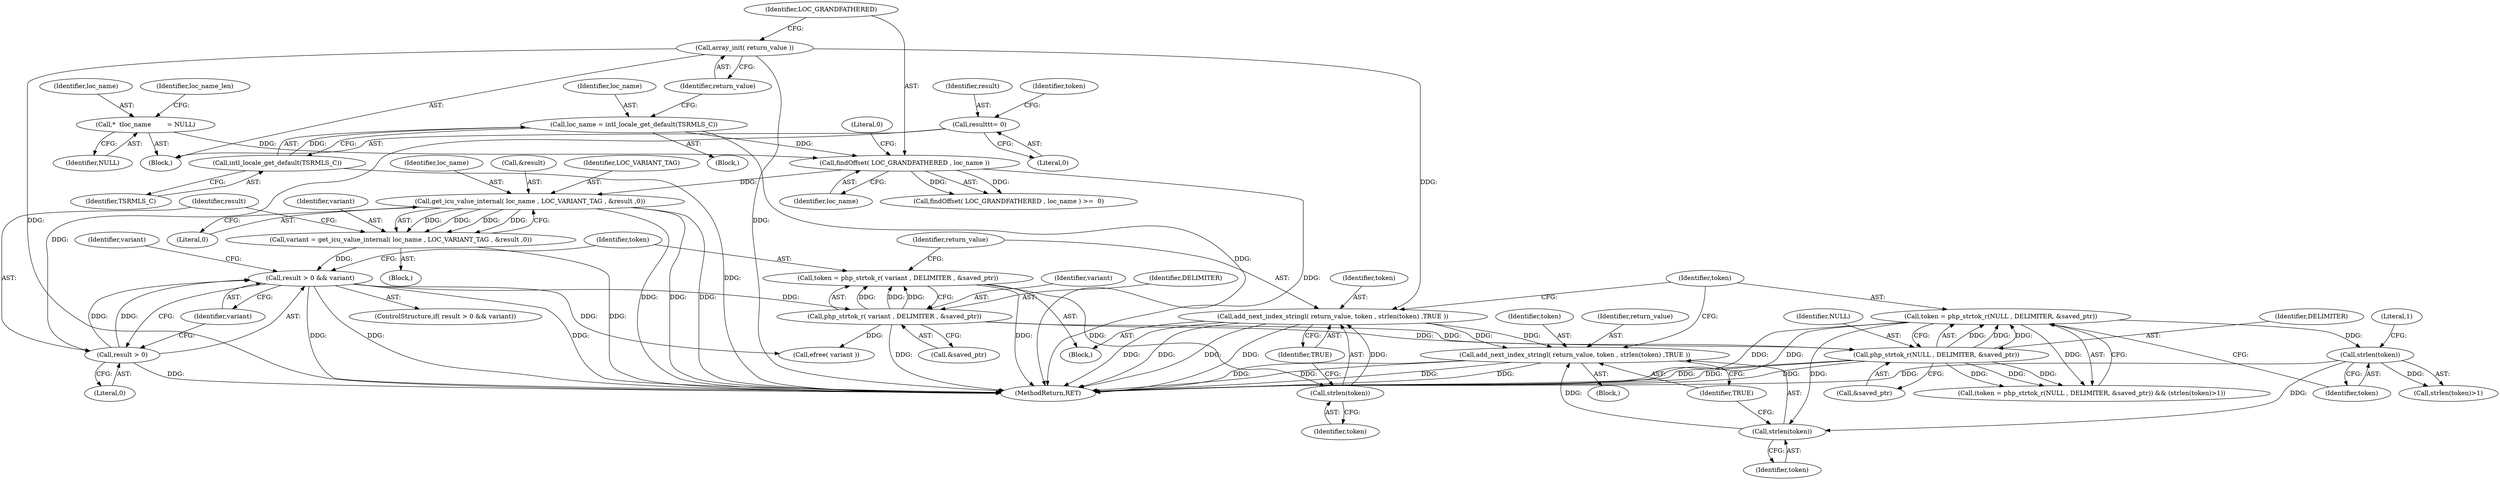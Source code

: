 digraph "0_php-src_97eff7eb57fc2320c267a949cffd622c38712484?w=1_9@pointer" {
"1000196" [label="(Call,add_next_index_stringl( return_value, token , strlen(token) ,TRUE ))"];
"1000176" [label="(Call,add_next_index_stringl( return_value, token , strlen(token) ,TRUE ))"];
"1000143" [label="(Call,array_init( return_value ))"];
"1000179" [label="(Call,strlen(token))"];
"1000169" [label="(Call,token = php_strtok_r( variant , DELIMITER , &saved_ptr))"];
"1000171" [label="(Call,php_strtok_r( variant , DELIMITER , &saved_ptr))"];
"1000163" [label="(Call,result > 0 && variant)"];
"1000164" [label="(Call,result > 0)"];
"1000117" [label="(Call,result\t\t= 0)"];
"1000154" [label="(Call,variant = get_icu_value_internal( loc_name , LOC_VARIANT_TAG , &result ,0))"];
"1000156" [label="(Call,get_icu_value_internal( loc_name , LOC_VARIANT_TAG , &result ,0))"];
"1000147" [label="(Call,findOffset( LOC_GRANDFATHERED , loc_name ))"];
"1000139" [label="(Call,loc_name = intl_locale_get_default(TSRMLS_C))"];
"1000141" [label="(Call,intl_locale_get_default(TSRMLS_C))"];
"1000109" [label="(Call,*  \tloc_name        = NULL)"];
"1000199" [label="(Call,strlen(token))"];
"1000184" [label="(Call,token = php_strtok_r(NULL , DELIMITER, &saved_ptr))"];
"1000186" [label="(Call,php_strtok_r(NULL , DELIMITER, &saved_ptr))"];
"1000192" [label="(Call,strlen(token))"];
"1000180" [label="(Identifier,token)"];
"1000157" [label="(Identifier,loc_name)"];
"1000201" [label="(Identifier,TRUE)"];
"1000169" [label="(Call,token = php_strtok_r( variant , DELIMITER , &saved_ptr))"];
"1000114" [label="(Identifier,loc_name_len)"];
"1000186" [label="(Call,php_strtok_r(NULL , DELIMITER, &saved_ptr))"];
"1000166" [label="(Literal,0)"];
"1000148" [label="(Identifier,LOC_GRANDFATHERED)"];
"1000184" [label="(Call,token = php_strtok_r(NULL , DELIMITER, &saved_ptr))"];
"1000143" [label="(Call,array_init( return_value ))"];
"1000179" [label="(Call,strlen(token))"];
"1000146" [label="(Call,findOffset( LOC_GRANDFATHERED , loc_name ) >=  0)"];
"1000167" [label="(Identifier,variant)"];
"1000172" [label="(Identifier,variant)"];
"1000117" [label="(Call,result\t\t= 0)"];
"1000107" [label="(Block,)"];
"1000193" [label="(Identifier,token)"];
"1000165" [label="(Identifier,result)"];
"1000174" [label="(Call,&saved_ptr)"];
"1000178" [label="(Identifier,token)"];
"1000161" [label="(Literal,0)"];
"1000199" [label="(Call,strlen(token))"];
"1000196" [label="(Call,add_next_index_stringl( return_value, token , strlen(token) ,TRUE ))"];
"1000181" [label="(Identifier,TRUE)"];
"1000177" [label="(Identifier,return_value)"];
"1000144" [label="(Identifier,return_value)"];
"1000111" [label="(Identifier,NULL)"];
"1000189" [label="(Call,&saved_ptr)"];
"1000188" [label="(Identifier,DELIMITER)"];
"1000142" [label="(Identifier,TSRMLS_C)"];
"1000191" [label="(Call,strlen(token)>1)"];
"1000187" [label="(Identifier,NULL)"];
"1000195" [label="(Block,)"];
"1000198" [label="(Identifier,token)"];
"1000164" [label="(Call,result > 0)"];
"1000200" [label="(Identifier,token)"];
"1000163" [label="(Call,result > 0 && variant)"];
"1000159" [label="(Call,&result)"];
"1000207" [label="(MethodReturn,RET)"];
"1000147" [label="(Call,findOffset( LOC_GRANDFATHERED , loc_name ))"];
"1000110" [label="(Identifier,loc_name)"];
"1000156" [label="(Call,get_icu_value_internal( loc_name , LOC_VARIANT_TAG , &result ,0))"];
"1000185" [label="(Identifier,token)"];
"1000203" [label="(Identifier,variant)"];
"1000194" [label="(Literal,1)"];
"1000176" [label="(Call,add_next_index_stringl( return_value, token , strlen(token) ,TRUE ))"];
"1000170" [label="(Identifier,token)"];
"1000173" [label="(Identifier,DELIMITER)"];
"1000118" [label="(Identifier,result)"];
"1000205" [label="(Call,efree( variant ))"];
"1000150" [label="(Literal,0)"];
"1000140" [label="(Identifier,loc_name)"];
"1000158" [label="(Identifier,LOC_VARIANT_TAG)"];
"1000192" [label="(Call,strlen(token))"];
"1000141" [label="(Call,intl_locale_get_default(TSRMLS_C))"];
"1000197" [label="(Identifier,return_value)"];
"1000139" [label="(Call,loc_name = intl_locale_get_default(TSRMLS_C))"];
"1000153" [label="(Block,)"];
"1000168" [label="(Block,)"];
"1000171" [label="(Call,php_strtok_r( variant , DELIMITER , &saved_ptr))"];
"1000119" [label="(Literal,0)"];
"1000183" [label="(Call,(token = php_strtok_r(NULL , DELIMITER, &saved_ptr)) && (strlen(token)>1))"];
"1000155" [label="(Identifier,variant)"];
"1000162" [label="(ControlStructure,if( result > 0 && variant))"];
"1000122" [label="(Identifier,token)"];
"1000149" [label="(Identifier,loc_name)"];
"1000138" [label="(Block,)"];
"1000109" [label="(Call,*  \tloc_name        = NULL)"];
"1000154" [label="(Call,variant = get_icu_value_internal( loc_name , LOC_VARIANT_TAG , &result ,0))"];
"1000196" -> "1000195"  [label="AST: "];
"1000196" -> "1000201"  [label="CFG: "];
"1000197" -> "1000196"  [label="AST: "];
"1000198" -> "1000196"  [label="AST: "];
"1000199" -> "1000196"  [label="AST: "];
"1000201" -> "1000196"  [label="AST: "];
"1000185" -> "1000196"  [label="CFG: "];
"1000196" -> "1000207"  [label="DDG: "];
"1000196" -> "1000207"  [label="DDG: "];
"1000196" -> "1000207"  [label="DDG: "];
"1000196" -> "1000207"  [label="DDG: "];
"1000176" -> "1000196"  [label="DDG: "];
"1000176" -> "1000196"  [label="DDG: "];
"1000199" -> "1000196"  [label="DDG: "];
"1000176" -> "1000168"  [label="AST: "];
"1000176" -> "1000181"  [label="CFG: "];
"1000177" -> "1000176"  [label="AST: "];
"1000178" -> "1000176"  [label="AST: "];
"1000179" -> "1000176"  [label="AST: "];
"1000181" -> "1000176"  [label="AST: "];
"1000185" -> "1000176"  [label="CFG: "];
"1000176" -> "1000207"  [label="DDG: "];
"1000176" -> "1000207"  [label="DDG: "];
"1000176" -> "1000207"  [label="DDG: "];
"1000176" -> "1000207"  [label="DDG: "];
"1000143" -> "1000176"  [label="DDG: "];
"1000179" -> "1000176"  [label="DDG: "];
"1000143" -> "1000107"  [label="AST: "];
"1000143" -> "1000144"  [label="CFG: "];
"1000144" -> "1000143"  [label="AST: "];
"1000148" -> "1000143"  [label="CFG: "];
"1000143" -> "1000207"  [label="DDG: "];
"1000143" -> "1000207"  [label="DDG: "];
"1000179" -> "1000180"  [label="CFG: "];
"1000180" -> "1000179"  [label="AST: "];
"1000181" -> "1000179"  [label="CFG: "];
"1000169" -> "1000179"  [label="DDG: "];
"1000169" -> "1000168"  [label="AST: "];
"1000169" -> "1000171"  [label="CFG: "];
"1000170" -> "1000169"  [label="AST: "];
"1000171" -> "1000169"  [label="AST: "];
"1000177" -> "1000169"  [label="CFG: "];
"1000169" -> "1000207"  [label="DDG: "];
"1000171" -> "1000169"  [label="DDG: "];
"1000171" -> "1000169"  [label="DDG: "];
"1000171" -> "1000169"  [label="DDG: "];
"1000171" -> "1000174"  [label="CFG: "];
"1000172" -> "1000171"  [label="AST: "];
"1000173" -> "1000171"  [label="AST: "];
"1000174" -> "1000171"  [label="AST: "];
"1000171" -> "1000207"  [label="DDG: "];
"1000163" -> "1000171"  [label="DDG: "];
"1000171" -> "1000186"  [label="DDG: "];
"1000171" -> "1000186"  [label="DDG: "];
"1000171" -> "1000205"  [label="DDG: "];
"1000163" -> "1000162"  [label="AST: "];
"1000163" -> "1000164"  [label="CFG: "];
"1000163" -> "1000167"  [label="CFG: "];
"1000164" -> "1000163"  [label="AST: "];
"1000167" -> "1000163"  [label="AST: "];
"1000170" -> "1000163"  [label="CFG: "];
"1000203" -> "1000163"  [label="CFG: "];
"1000163" -> "1000207"  [label="DDG: "];
"1000163" -> "1000207"  [label="DDG: "];
"1000163" -> "1000207"  [label="DDG: "];
"1000164" -> "1000163"  [label="DDG: "];
"1000164" -> "1000163"  [label="DDG: "];
"1000154" -> "1000163"  [label="DDG: "];
"1000163" -> "1000205"  [label="DDG: "];
"1000164" -> "1000166"  [label="CFG: "];
"1000165" -> "1000164"  [label="AST: "];
"1000166" -> "1000164"  [label="AST: "];
"1000167" -> "1000164"  [label="CFG: "];
"1000164" -> "1000207"  [label="DDG: "];
"1000117" -> "1000164"  [label="DDG: "];
"1000117" -> "1000107"  [label="AST: "];
"1000117" -> "1000119"  [label="CFG: "];
"1000118" -> "1000117"  [label="AST: "];
"1000119" -> "1000117"  [label="AST: "];
"1000122" -> "1000117"  [label="CFG: "];
"1000154" -> "1000153"  [label="AST: "];
"1000154" -> "1000156"  [label="CFG: "];
"1000155" -> "1000154"  [label="AST: "];
"1000156" -> "1000154"  [label="AST: "];
"1000165" -> "1000154"  [label="CFG: "];
"1000154" -> "1000207"  [label="DDG: "];
"1000156" -> "1000154"  [label="DDG: "];
"1000156" -> "1000154"  [label="DDG: "];
"1000156" -> "1000154"  [label="DDG: "];
"1000156" -> "1000154"  [label="DDG: "];
"1000156" -> "1000161"  [label="CFG: "];
"1000157" -> "1000156"  [label="AST: "];
"1000158" -> "1000156"  [label="AST: "];
"1000159" -> "1000156"  [label="AST: "];
"1000161" -> "1000156"  [label="AST: "];
"1000156" -> "1000207"  [label="DDG: "];
"1000156" -> "1000207"  [label="DDG: "];
"1000156" -> "1000207"  [label="DDG: "];
"1000147" -> "1000156"  [label="DDG: "];
"1000147" -> "1000146"  [label="AST: "];
"1000147" -> "1000149"  [label="CFG: "];
"1000148" -> "1000147"  [label="AST: "];
"1000149" -> "1000147"  [label="AST: "];
"1000150" -> "1000147"  [label="CFG: "];
"1000147" -> "1000207"  [label="DDG: "];
"1000147" -> "1000146"  [label="DDG: "];
"1000147" -> "1000146"  [label="DDG: "];
"1000139" -> "1000147"  [label="DDG: "];
"1000109" -> "1000147"  [label="DDG: "];
"1000139" -> "1000138"  [label="AST: "];
"1000139" -> "1000141"  [label="CFG: "];
"1000140" -> "1000139"  [label="AST: "];
"1000141" -> "1000139"  [label="AST: "];
"1000144" -> "1000139"  [label="CFG: "];
"1000139" -> "1000207"  [label="DDG: "];
"1000141" -> "1000139"  [label="DDG: "];
"1000141" -> "1000142"  [label="CFG: "];
"1000142" -> "1000141"  [label="AST: "];
"1000141" -> "1000207"  [label="DDG: "];
"1000109" -> "1000107"  [label="AST: "];
"1000109" -> "1000111"  [label="CFG: "];
"1000110" -> "1000109"  [label="AST: "];
"1000111" -> "1000109"  [label="AST: "];
"1000114" -> "1000109"  [label="CFG: "];
"1000199" -> "1000200"  [label="CFG: "];
"1000200" -> "1000199"  [label="AST: "];
"1000201" -> "1000199"  [label="CFG: "];
"1000184" -> "1000199"  [label="DDG: "];
"1000192" -> "1000199"  [label="DDG: "];
"1000184" -> "1000183"  [label="AST: "];
"1000184" -> "1000186"  [label="CFG: "];
"1000185" -> "1000184"  [label="AST: "];
"1000186" -> "1000184"  [label="AST: "];
"1000193" -> "1000184"  [label="CFG: "];
"1000183" -> "1000184"  [label="CFG: "];
"1000184" -> "1000207"  [label="DDG: "];
"1000184" -> "1000207"  [label="DDG: "];
"1000184" -> "1000183"  [label="DDG: "];
"1000186" -> "1000184"  [label="DDG: "];
"1000186" -> "1000184"  [label="DDG: "];
"1000186" -> "1000184"  [label="DDG: "];
"1000184" -> "1000192"  [label="DDG: "];
"1000186" -> "1000189"  [label="CFG: "];
"1000187" -> "1000186"  [label="AST: "];
"1000188" -> "1000186"  [label="AST: "];
"1000189" -> "1000186"  [label="AST: "];
"1000186" -> "1000207"  [label="DDG: "];
"1000186" -> "1000207"  [label="DDG: "];
"1000186" -> "1000207"  [label="DDG: "];
"1000186" -> "1000183"  [label="DDG: "];
"1000186" -> "1000183"  [label="DDG: "];
"1000186" -> "1000183"  [label="DDG: "];
"1000192" -> "1000191"  [label="AST: "];
"1000192" -> "1000193"  [label="CFG: "];
"1000193" -> "1000192"  [label="AST: "];
"1000194" -> "1000192"  [label="CFG: "];
"1000192" -> "1000207"  [label="DDG: "];
"1000192" -> "1000191"  [label="DDG: "];
}
